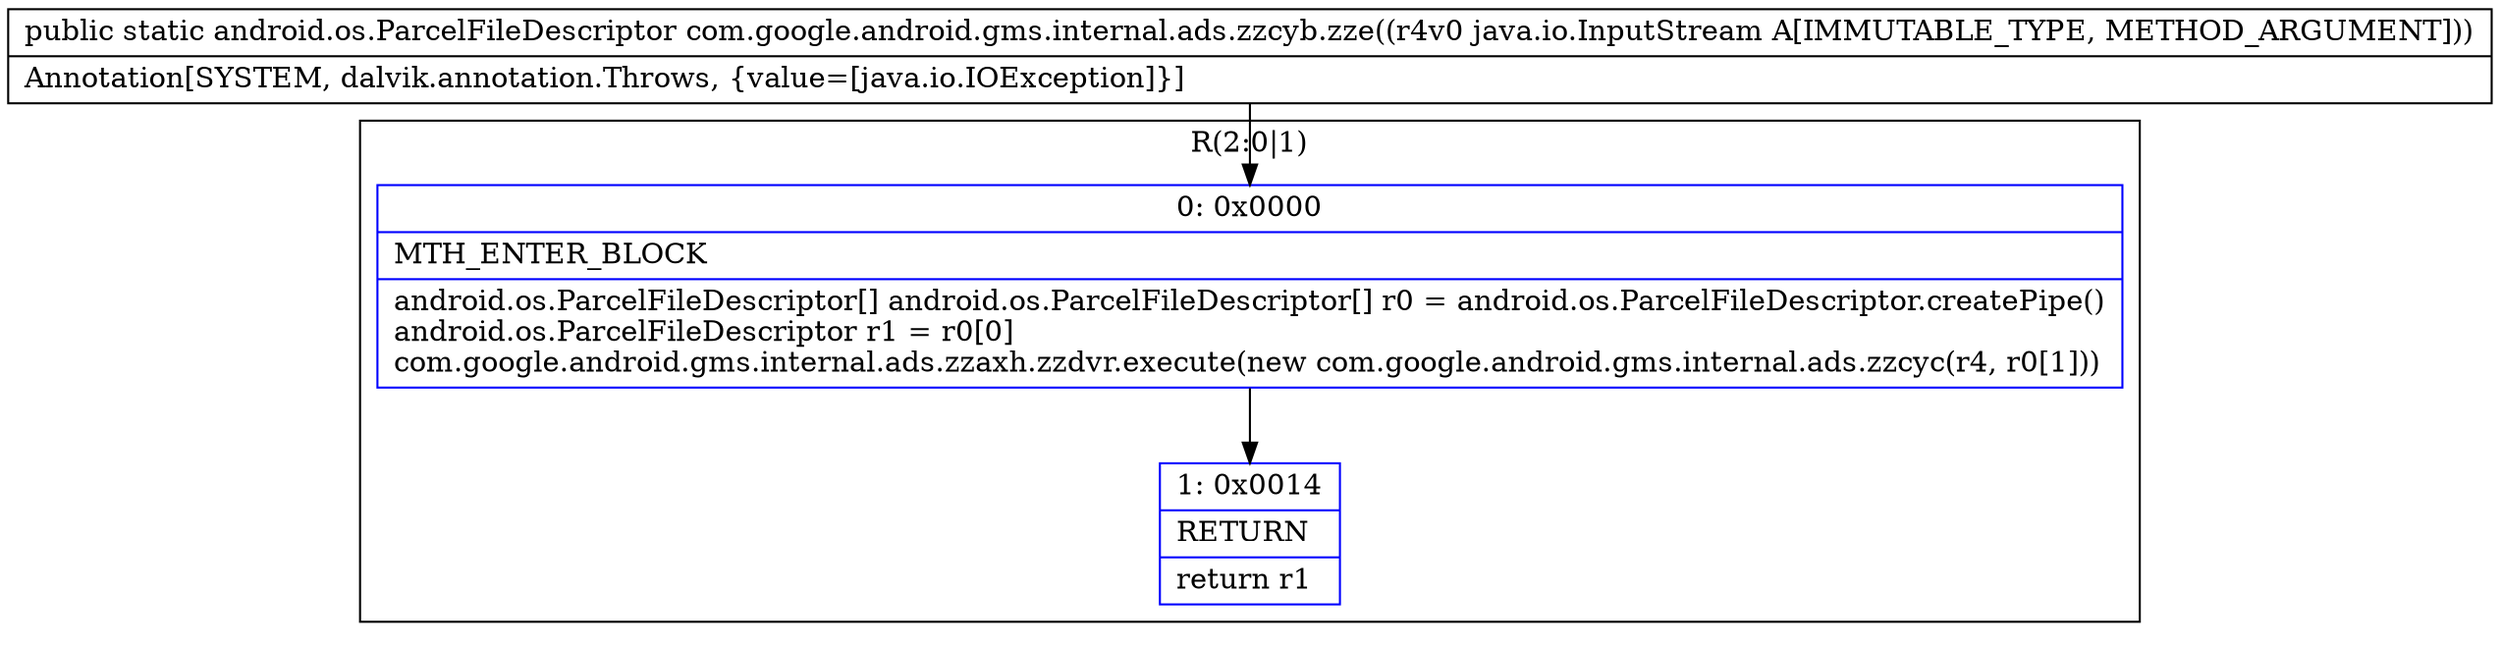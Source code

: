 digraph "CFG forcom.google.android.gms.internal.ads.zzcyb.zze(Ljava\/io\/InputStream;)Landroid\/os\/ParcelFileDescriptor;" {
subgraph cluster_Region_366996349 {
label = "R(2:0|1)";
node [shape=record,color=blue];
Node_0 [shape=record,label="{0\:\ 0x0000|MTH_ENTER_BLOCK\l|android.os.ParcelFileDescriptor[] android.os.ParcelFileDescriptor[] r0 = android.os.ParcelFileDescriptor.createPipe()\landroid.os.ParcelFileDescriptor r1 = r0[0]\lcom.google.android.gms.internal.ads.zzaxh.zzdvr.execute(new com.google.android.gms.internal.ads.zzcyc(r4, r0[1]))\l}"];
Node_1 [shape=record,label="{1\:\ 0x0014|RETURN\l|return r1\l}"];
}
MethodNode[shape=record,label="{public static android.os.ParcelFileDescriptor com.google.android.gms.internal.ads.zzcyb.zze((r4v0 java.io.InputStream A[IMMUTABLE_TYPE, METHOD_ARGUMENT]))  | Annotation[SYSTEM, dalvik.annotation.Throws, \{value=[java.io.IOException]\}]\l}"];
MethodNode -> Node_0;
Node_0 -> Node_1;
}

